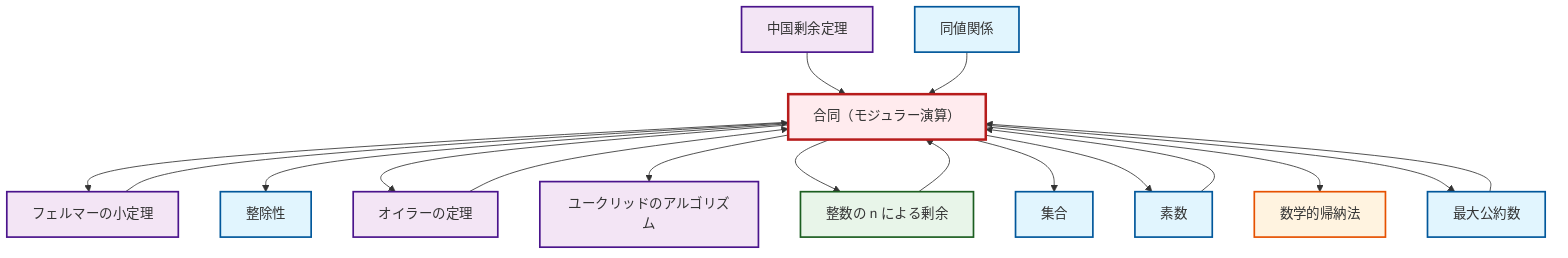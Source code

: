 graph TD
    classDef definition fill:#e1f5fe,stroke:#01579b,stroke-width:2px
    classDef theorem fill:#f3e5f5,stroke:#4a148c,stroke-width:2px
    classDef axiom fill:#fff3e0,stroke:#e65100,stroke-width:2px
    classDef example fill:#e8f5e9,stroke:#1b5e20,stroke-width:2px
    classDef current fill:#ffebee,stroke:#b71c1c,stroke-width:3px
    thm-chinese-remainder["中国剰余定理"]:::theorem
    ax-induction["数学的帰納法"]:::axiom
    def-divisibility["整除性"]:::definition
    def-equivalence-relation["同値関係"]:::definition
    def-set["集合"]:::definition
    thm-fermat-little["フェルマーの小定理"]:::theorem
    def-prime["素数"]:::definition
    def-gcd["最大公約数"]:::definition
    def-congruence["合同（モジュラー演算）"]:::definition
    thm-euclidean-algorithm["ユークリッドのアルゴリズム"]:::theorem
    ex-quotient-integers-mod-n["整数の n による剰余"]:::example
    thm-euler["オイラーの定理"]:::theorem
    def-congruence --> thm-fermat-little
    def-gcd --> def-congruence
    def-congruence --> def-divisibility
    def-congruence --> thm-euler
    def-congruence --> thm-euclidean-algorithm
    def-congruence --> ex-quotient-integers-mod-n
    thm-fermat-little --> def-congruence
    thm-chinese-remainder --> def-congruence
    thm-euler --> def-congruence
    def-congruence --> def-set
    def-prime --> def-congruence
    def-congruence --> def-prime
    def-congruence --> ax-induction
    def-equivalence-relation --> def-congruence
    def-congruence --> def-gcd
    ex-quotient-integers-mod-n --> def-congruence
    class def-congruence current
